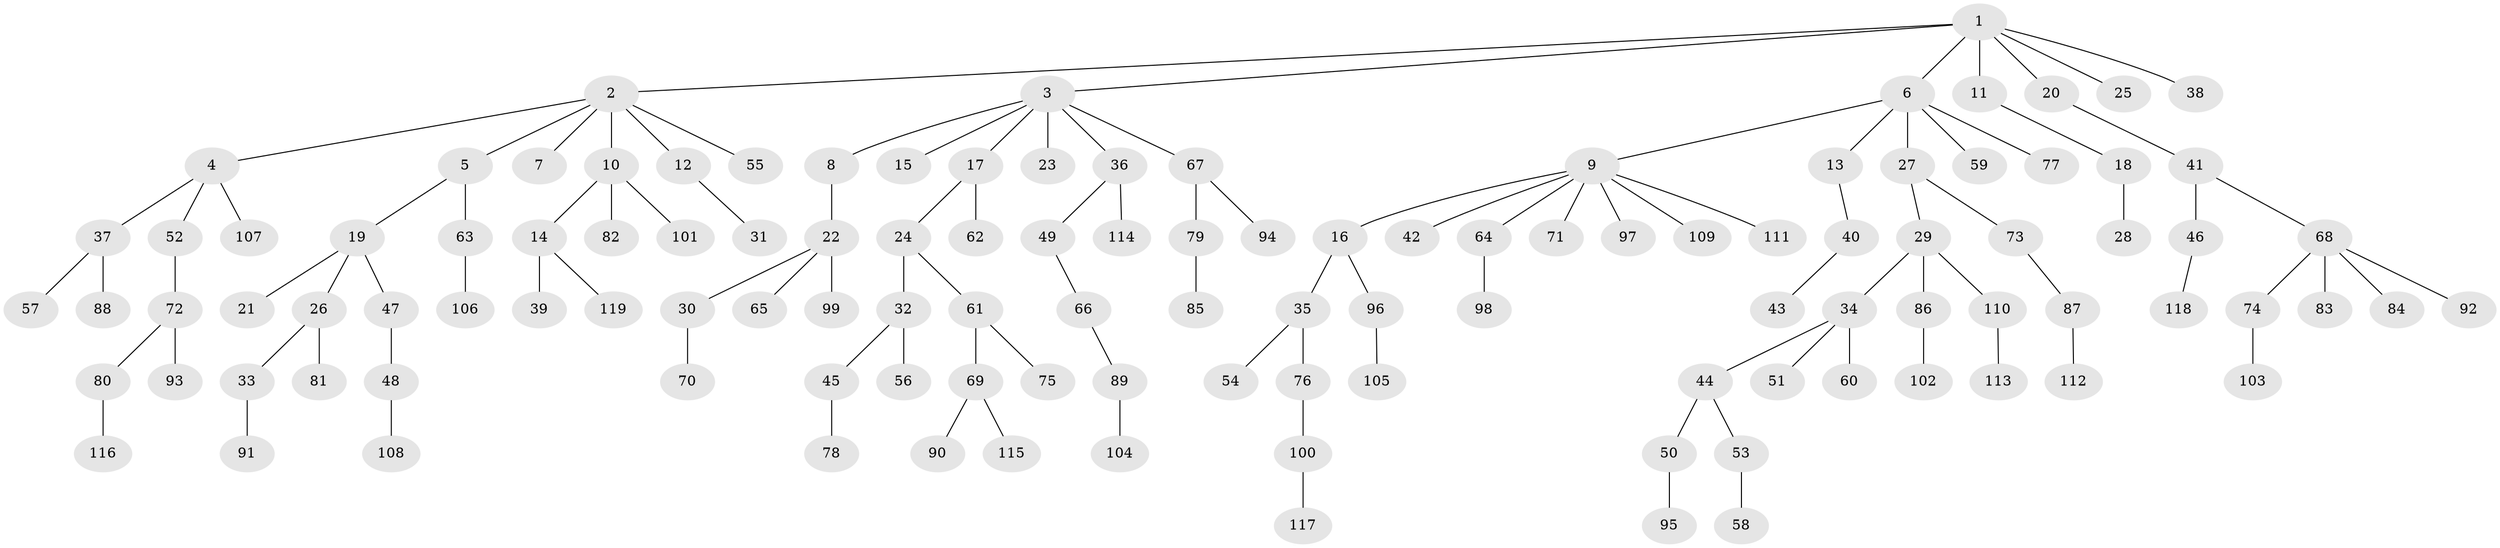 // coarse degree distribution, {7: 0.03614457831325301, 6: 0.012048192771084338, 8: 0.012048192771084338, 4: 0.08433734939759036, 3: 0.08433734939759036, 5: 0.024096385542168676, 1: 0.6506024096385542, 2: 0.0963855421686747}
// Generated by graph-tools (version 1.1) at 2025/52/02/27/25 19:52:13]
// undirected, 119 vertices, 118 edges
graph export_dot {
graph [start="1"]
  node [color=gray90,style=filled];
  1;
  2;
  3;
  4;
  5;
  6;
  7;
  8;
  9;
  10;
  11;
  12;
  13;
  14;
  15;
  16;
  17;
  18;
  19;
  20;
  21;
  22;
  23;
  24;
  25;
  26;
  27;
  28;
  29;
  30;
  31;
  32;
  33;
  34;
  35;
  36;
  37;
  38;
  39;
  40;
  41;
  42;
  43;
  44;
  45;
  46;
  47;
  48;
  49;
  50;
  51;
  52;
  53;
  54;
  55;
  56;
  57;
  58;
  59;
  60;
  61;
  62;
  63;
  64;
  65;
  66;
  67;
  68;
  69;
  70;
  71;
  72;
  73;
  74;
  75;
  76;
  77;
  78;
  79;
  80;
  81;
  82;
  83;
  84;
  85;
  86;
  87;
  88;
  89;
  90;
  91;
  92;
  93;
  94;
  95;
  96;
  97;
  98;
  99;
  100;
  101;
  102;
  103;
  104;
  105;
  106;
  107;
  108;
  109;
  110;
  111;
  112;
  113;
  114;
  115;
  116;
  117;
  118;
  119;
  1 -- 2;
  1 -- 3;
  1 -- 6;
  1 -- 11;
  1 -- 20;
  1 -- 25;
  1 -- 38;
  2 -- 4;
  2 -- 5;
  2 -- 7;
  2 -- 10;
  2 -- 12;
  2 -- 55;
  3 -- 8;
  3 -- 15;
  3 -- 17;
  3 -- 23;
  3 -- 36;
  3 -- 67;
  4 -- 37;
  4 -- 52;
  4 -- 107;
  5 -- 19;
  5 -- 63;
  6 -- 9;
  6 -- 13;
  6 -- 27;
  6 -- 59;
  6 -- 77;
  8 -- 22;
  9 -- 16;
  9 -- 42;
  9 -- 64;
  9 -- 71;
  9 -- 97;
  9 -- 109;
  9 -- 111;
  10 -- 14;
  10 -- 82;
  10 -- 101;
  11 -- 18;
  12 -- 31;
  13 -- 40;
  14 -- 39;
  14 -- 119;
  16 -- 35;
  16 -- 96;
  17 -- 24;
  17 -- 62;
  18 -- 28;
  19 -- 21;
  19 -- 26;
  19 -- 47;
  20 -- 41;
  22 -- 30;
  22 -- 65;
  22 -- 99;
  24 -- 32;
  24 -- 61;
  26 -- 33;
  26 -- 81;
  27 -- 29;
  27 -- 73;
  29 -- 34;
  29 -- 86;
  29 -- 110;
  30 -- 70;
  32 -- 45;
  32 -- 56;
  33 -- 91;
  34 -- 44;
  34 -- 51;
  34 -- 60;
  35 -- 54;
  35 -- 76;
  36 -- 49;
  36 -- 114;
  37 -- 57;
  37 -- 88;
  40 -- 43;
  41 -- 46;
  41 -- 68;
  44 -- 50;
  44 -- 53;
  45 -- 78;
  46 -- 118;
  47 -- 48;
  48 -- 108;
  49 -- 66;
  50 -- 95;
  52 -- 72;
  53 -- 58;
  61 -- 69;
  61 -- 75;
  63 -- 106;
  64 -- 98;
  66 -- 89;
  67 -- 79;
  67 -- 94;
  68 -- 74;
  68 -- 83;
  68 -- 84;
  68 -- 92;
  69 -- 90;
  69 -- 115;
  72 -- 80;
  72 -- 93;
  73 -- 87;
  74 -- 103;
  76 -- 100;
  79 -- 85;
  80 -- 116;
  86 -- 102;
  87 -- 112;
  89 -- 104;
  96 -- 105;
  100 -- 117;
  110 -- 113;
}
